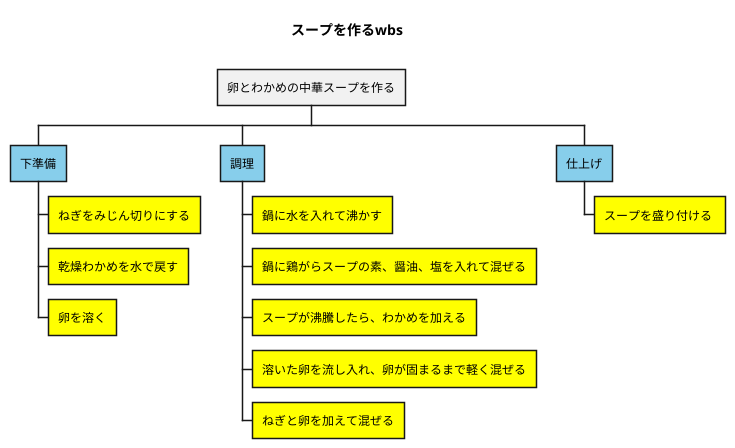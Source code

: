 @startwbs スープを作る
title
スープを作るwbs

endtitle
* 卵とわかめの中華スープを作る
**[#SkyBlue] 下準備
***[#Yellow] ねぎをみじん切りにする
***[#Yellow] 乾燥わかめを水で戻す
***[#Yellow] 卵を溶く
**[#SkyBlue] 調理
***[#Yellow] 鍋に水を入れて沸かす
***[#Yellow] 鍋に鶏がらスープの素、醤油、塩を入れて混ぜる
***[#Yellow] スープが沸騰したら、わかめを加える
***[#Yellow] 溶いた卵を流し入れ、卵が固まるまで軽く混ぜる
***[#Yellow] ねぎと卵を加えて混ぜる
**[#SkyBlue] 仕上げ
***[#Yellow] スープを盛り付ける 


@endwbs
